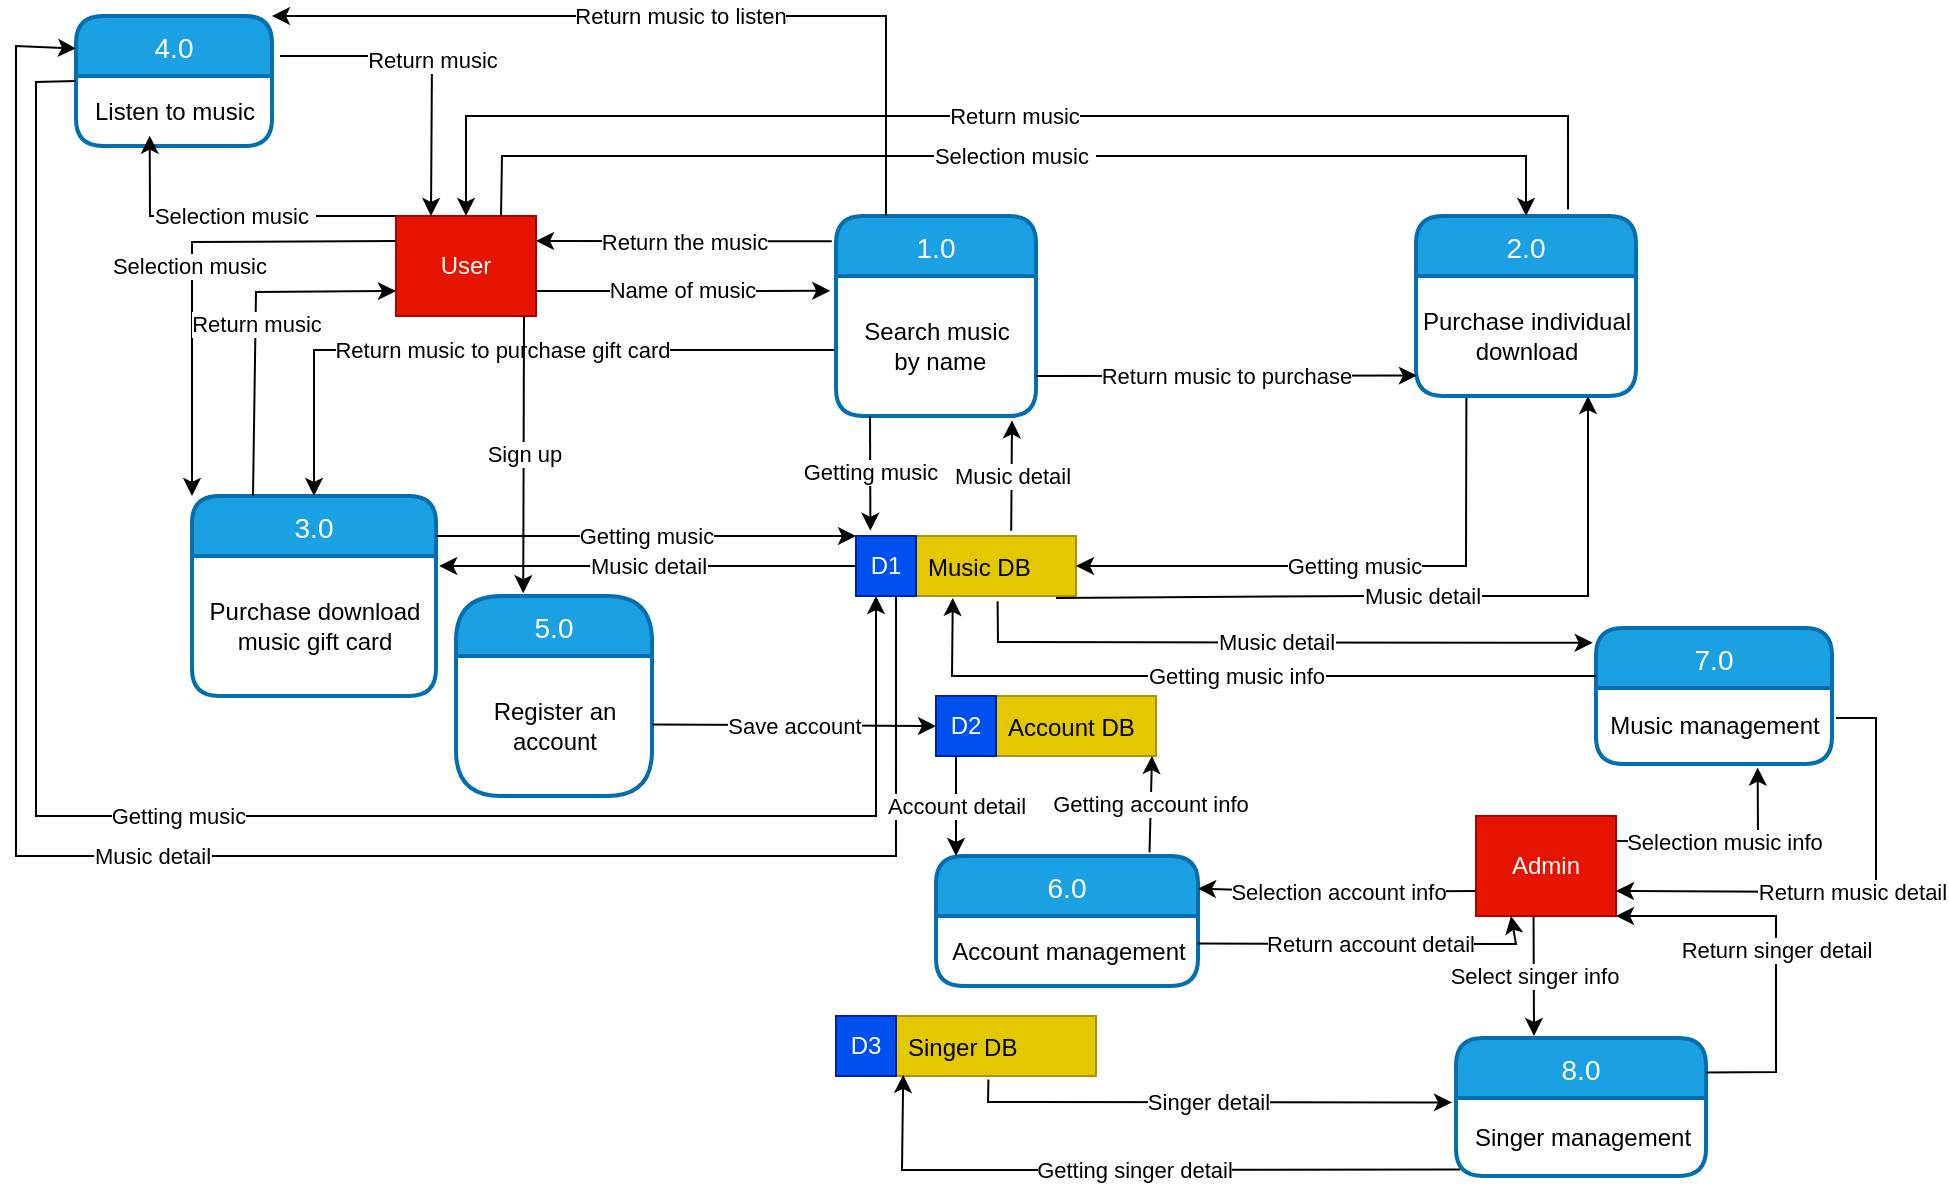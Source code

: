 <mxfile version="20.2.4" type="device"><diagram id="DXFhpFkrPuwsKfSUO1y2" name="Page-1"><mxGraphModel dx="1888" dy="579" grid="1" gridSize="10" guides="1" tooltips="1" connect="1" arrows="1" fold="1" page="1" pageScale="1" pageWidth="850" pageHeight="1100" math="0" shadow="0"><root><mxCell id="0"/><mxCell id="1" parent="0"/><mxCell id="x21oxfyomRd-7ThhepY4-1" value="1.0" style="swimlane;childLayout=stackLayout;horizontal=1;startSize=30;horizontalStack=0;rounded=1;fontSize=14;fontStyle=0;strokeWidth=2;resizeParent=0;resizeLast=1;shadow=0;dashed=0;align=center;fillColor=#1ba1e2;fontColor=#ffffff;strokeColor=#006EAF;" parent="1" vertex="1"><mxGeometry x="340" y="520" width="100" height="100" as="geometry"/></mxCell><mxCell id="x21oxfyomRd-7ThhepY4-2" value="Search music&lt;br&gt;&amp;nbsp;by name" style="text;html=1;align=center;verticalAlign=middle;resizable=0;points=[];autosize=1;strokeColor=none;fillColor=none;" parent="x21oxfyomRd-7ThhepY4-1" vertex="1"><mxGeometry y="30" width="100" height="70" as="geometry"/></mxCell><mxCell id="x21oxfyomRd-7ThhepY4-3" value="2.0" style="swimlane;childLayout=stackLayout;horizontal=1;startSize=30;horizontalStack=0;rounded=1;fontSize=14;fontStyle=0;strokeWidth=2;resizeParent=0;resizeLast=1;shadow=0;dashed=0;align=center;fillColor=#1ba1e2;fontColor=#ffffff;strokeColor=#006EAF;" parent="1" vertex="1"><mxGeometry x="630" y="520" width="110" height="90" as="geometry"/></mxCell><mxCell id="x21oxfyomRd-7ThhepY4-4" value="Purchase individual&lt;br&gt;download" style="text;html=1;align=center;verticalAlign=middle;resizable=0;points=[];autosize=1;strokeColor=none;fillColor=none;" parent="x21oxfyomRd-7ThhepY4-3" vertex="1"><mxGeometry y="30" width="110" height="60" as="geometry"/></mxCell><mxCell id="x21oxfyomRd-7ThhepY4-5" value="3.0" style="swimlane;childLayout=stackLayout;horizontal=1;startSize=30;horizontalStack=0;rounded=1;fontSize=14;fontStyle=0;strokeWidth=2;resizeParent=0;resizeLast=1;shadow=0;dashed=0;align=center;fillColor=#1ba1e2;fontColor=#ffffff;strokeColor=#006EAF;" parent="1" vertex="1"><mxGeometry x="18" y="660" width="122" height="100" as="geometry"/></mxCell><mxCell id="x21oxfyomRd-7ThhepY4-71" value="Purchase download&lt;br&gt;music gift card" style="text;html=1;align=center;verticalAlign=middle;resizable=0;points=[];autosize=1;strokeColor=none;fillColor=none;" parent="x21oxfyomRd-7ThhepY4-5" vertex="1"><mxGeometry y="30" width="122" height="70" as="geometry"/></mxCell><mxCell id="x21oxfyomRd-7ThhepY4-7" value="4.0" style="swimlane;childLayout=stackLayout;horizontal=1;startSize=30;horizontalStack=0;rounded=1;fontSize=14;fontStyle=0;strokeWidth=2;resizeParent=0;resizeLast=1;shadow=0;dashed=0;align=center;fillColor=#1ba1e2;fontColor=#ffffff;strokeColor=#006EAF;" parent="1" vertex="1"><mxGeometry x="-40" y="420" width="98" height="65" as="geometry"/></mxCell><mxCell id="x21oxfyomRd-7ThhepY4-73" value="Listen to music" style="text;html=1;align=center;verticalAlign=middle;resizable=0;points=[];autosize=1;strokeColor=none;fillColor=none;" parent="x21oxfyomRd-7ThhepY4-7" vertex="1"><mxGeometry y="30" width="98" height="35" as="geometry"/></mxCell><mxCell id="x21oxfyomRd-7ThhepY4-9" value="5.0" style="swimlane;childLayout=stackLayout;horizontal=1;startSize=30;horizontalStack=0;rounded=1;fontSize=14;fontStyle=0;strokeWidth=2;resizeParent=0;resizeLast=1;shadow=0;dashed=0;align=center;arcSize=25;fillColor=#1ba1e2;fontColor=#ffffff;strokeColor=#006EAF;" parent="1" vertex="1"><mxGeometry x="150" y="710" width="98" height="100" as="geometry"/></mxCell><mxCell id="x21oxfyomRd-7ThhepY4-10" value="Register an &lt;br&gt;account" style="text;html=1;align=center;verticalAlign=middle;resizable=0;points=[];autosize=1;strokeColor=none;fillColor=none;" parent="x21oxfyomRd-7ThhepY4-9" vertex="1"><mxGeometry y="30" width="98" height="70" as="geometry"/></mxCell><mxCell id="x21oxfyomRd-7ThhepY4-11" value="6.0" style="swimlane;childLayout=stackLayout;horizontal=1;startSize=30;horizontalStack=0;rounded=1;fontSize=14;fontStyle=0;strokeWidth=2;resizeParent=0;resizeLast=1;shadow=0;dashed=0;align=center;fillColor=#1ba1e2;fontColor=#ffffff;strokeColor=#006EAF;" parent="1" vertex="1"><mxGeometry x="390" y="840" width="131" height="65" as="geometry"/></mxCell><mxCell id="x21oxfyomRd-7ThhepY4-12" value="Account management" style="text;html=1;align=center;verticalAlign=middle;resizable=0;points=[];autosize=1;strokeColor=none;fillColor=none;" parent="x21oxfyomRd-7ThhepY4-11" vertex="1"><mxGeometry y="30" width="131" height="35" as="geometry"/></mxCell><mxCell id="x21oxfyomRd-7ThhepY4-13" value="7.0" style="swimlane;childLayout=stackLayout;horizontal=1;startSize=30;horizontalStack=0;rounded=1;fontSize=14;fontStyle=0;strokeWidth=2;resizeParent=0;resizeLast=1;shadow=0;dashed=0;align=center;fillColor=#1ba1e2;fontColor=#ffffff;strokeColor=#006EAF;" parent="1" vertex="1"><mxGeometry x="720" y="726" width="118" height="68" as="geometry"/></mxCell><mxCell id="x21oxfyomRd-7ThhepY4-14" value="Music management" style="text;html=1;align=center;verticalAlign=middle;resizable=0;points=[];autosize=1;strokeColor=none;fillColor=none;" parent="x21oxfyomRd-7ThhepY4-13" vertex="1"><mxGeometry y="30" width="118" height="38" as="geometry"/></mxCell><mxCell id="x21oxfyomRd-7ThhepY4-15" value="8.0" style="swimlane;childLayout=stackLayout;horizontal=1;startSize=30;horizontalStack=0;rounded=1;fontSize=14;fontStyle=0;strokeWidth=2;resizeParent=0;resizeLast=1;shadow=0;dashed=0;align=center;fillColor=#1ba1e2;fontColor=#ffffff;strokeColor=#006EAF;" parent="1" vertex="1"><mxGeometry x="650" y="931" width="125" height="69" as="geometry"/></mxCell><mxCell id="x21oxfyomRd-7ThhepY4-66" value="Singer management" style="text;html=1;align=center;verticalAlign=middle;resizable=0;points=[];autosize=1;strokeColor=none;fillColor=none;" parent="x21oxfyomRd-7ThhepY4-15" vertex="1"><mxGeometry y="30" width="125" height="39" as="geometry"/></mxCell><mxCell id="x21oxfyomRd-7ThhepY4-19" value="D1" style="html=1;dashed=0;whitespace=wrap;shape=mxgraph.dfd.dataStoreID;align=left;spacingLeft=3;points=[[0,0],[0.5,0],[1,0],[0,0.5],[1,0.5],[0,1],[0.5,1],[1,1]];" parent="1" vertex="1"><mxGeometry x="350" y="680" width="100" height="30" as="geometry"/></mxCell><mxCell id="x21oxfyomRd-7ThhepY4-20" value="Music DB" style="text;strokeColor=#B09500;fillColor=#e3c800;align=left;verticalAlign=middle;spacingLeft=4;spacingRight=4;overflow=hidden;points=[[0,0.5],[1,0.5]];portConstraint=eastwest;rotatable=0;fontColor=#000000;" parent="1" vertex="1"><mxGeometry x="380" y="680" width="80" height="30" as="geometry"/></mxCell><mxCell id="x21oxfyomRd-7ThhepY4-21" value="D2" style="html=1;dashed=0;whitespace=wrap;shape=mxgraph.dfd.dataStoreID;align=left;spacingLeft=3;points=[[0,0],[0.5,0],[1,0],[0,0.5],[1,0.5],[0,1],[0.5,1],[1,1]];" parent="1" vertex="1"><mxGeometry x="390" y="760" width="110" height="30" as="geometry"/></mxCell><mxCell id="x21oxfyomRd-7ThhepY4-22" value="Account DB" style="text;strokeColor=#B09500;fillColor=#e3c800;align=left;verticalAlign=middle;spacingLeft=4;spacingRight=4;overflow=hidden;points=[[0,0.5],[1,0.5]];portConstraint=eastwest;rotatable=0;fontColor=#000000;" parent="1" vertex="1"><mxGeometry x="420" y="760" width="80" height="30" as="geometry"/></mxCell><mxCell id="x21oxfyomRd-7ThhepY4-23" value="D3" style="html=1;dashed=0;whitespace=wrap;shape=mxgraph.dfd.dataStoreID;align=left;spacingLeft=3;points=[[0,0],[0.5,0],[1,0],[0,0.5],[1,0.5],[0,1],[0.5,1],[1,1]];" parent="1" vertex="1"><mxGeometry x="340" y="920" width="130" height="30" as="geometry"/></mxCell><mxCell id="x21oxfyomRd-7ThhepY4-24" value="Singer DB" style="text;strokeColor=#B09500;fillColor=#e3c800;align=left;verticalAlign=middle;spacingLeft=4;spacingRight=4;overflow=hidden;points=[[0,0.5],[1,0.5]];portConstraint=eastwest;rotatable=0;fontColor=#000000;" parent="1" vertex="1"><mxGeometry x="370" y="920" width="100" height="30" as="geometry"/></mxCell><mxCell id="x21oxfyomRd-7ThhepY4-25" value="User" style="rounded=0;whiteSpace=wrap;html=1;fillColor=#e51400;fontColor=#ffffff;strokeColor=#B20000;" parent="1" vertex="1"><mxGeometry x="120" y="520" width="70" height="50" as="geometry"/></mxCell><mxCell id="x21oxfyomRd-7ThhepY4-26" value="Admin" style="rounded=0;whiteSpace=wrap;html=1;fillColor=#e51400;fontColor=#ffffff;strokeColor=#B20000;" parent="1" vertex="1"><mxGeometry x="660" y="820" width="70" height="50" as="geometry"/></mxCell><mxCell id="x21oxfyomRd-7ThhepY4-29" value="Name of music" style="endArrow=classic;html=1;rounded=0;exitX=1;exitY=0.75;exitDx=0;exitDy=0;entryX=-0.029;entryY=0.106;entryDx=0;entryDy=0;entryPerimeter=0;" parent="1" source="x21oxfyomRd-7ThhepY4-25" target="x21oxfyomRd-7ThhepY4-2" edge="1"><mxGeometry width="50" height="50" relative="1" as="geometry"><mxPoint x="340" y="650" as="sourcePoint"/><mxPoint x="390" y="600" as="targetPoint"/></mxGeometry></mxCell><mxCell id="x21oxfyomRd-7ThhepY4-30" value="Getting music" style="endArrow=classic;html=1;rounded=0;entryX=0.072;entryY=-0.087;entryDx=0;entryDy=0;entryPerimeter=0;" parent="1" target="x21oxfyomRd-7ThhepY4-19" edge="1"><mxGeometry width="50" height="50" relative="1" as="geometry"><mxPoint x="357" y="620" as="sourcePoint"/><mxPoint x="390" y="700" as="targetPoint"/></mxGeometry></mxCell><mxCell id="x21oxfyomRd-7ThhepY4-31" value="Music detail" style="endArrow=classic;html=1;rounded=0;entryX=0.88;entryY=1.031;entryDx=0;entryDy=0;entryPerimeter=0;exitX=0.595;exitY=-0.087;exitDx=0;exitDy=0;exitPerimeter=0;" parent="1" source="x21oxfyomRd-7ThhepY4-20" target="x21oxfyomRd-7ThhepY4-2" edge="1"><mxGeometry width="50" height="50" relative="1" as="geometry"><mxPoint x="424" y="680" as="sourcePoint"/><mxPoint x="390" y="700" as="targetPoint"/></mxGeometry></mxCell><mxCell id="x21oxfyomRd-7ThhepY4-32" value="Return the music" style="endArrow=classic;html=1;rounded=0;exitX=-0.021;exitY=0.126;exitDx=0;exitDy=0;exitPerimeter=0;entryX=1;entryY=0.25;entryDx=0;entryDy=0;" parent="1" source="x21oxfyomRd-7ThhepY4-1" target="x21oxfyomRd-7ThhepY4-25" edge="1"><mxGeometry width="50" height="50" relative="1" as="geometry"><mxPoint x="340" y="750" as="sourcePoint"/><mxPoint x="390" y="700" as="targetPoint"/></mxGeometry></mxCell><mxCell id="x21oxfyomRd-7ThhepY4-34" value="Selection music&amp;nbsp;" style="endArrow=classic;html=1;rounded=0;exitX=0.75;exitY=0;exitDx=0;exitDy=0;entryX=0.5;entryY=0;entryDx=0;entryDy=0;" parent="1" source="x21oxfyomRd-7ThhepY4-25" target="x21oxfyomRd-7ThhepY4-3" edge="1"><mxGeometry width="50" height="50" relative="1" as="geometry"><mxPoint x="400" y="650" as="sourcePoint"/><mxPoint x="450" y="600" as="targetPoint"/><Array as="points"><mxPoint x="173" y="490"/><mxPoint x="575" y="490"/><mxPoint x="685" y="490"/></Array></mxGeometry></mxCell><mxCell id="x21oxfyomRd-7ThhepY4-35" value="Getting music" style="endArrow=classic;html=1;rounded=0;exitX=0.229;exitY=1.017;exitDx=0;exitDy=0;exitPerimeter=0;entryX=1;entryY=0.5;entryDx=0;entryDy=0;" parent="1" source="x21oxfyomRd-7ThhepY4-4" target="x21oxfyomRd-7ThhepY4-20" edge="1"><mxGeometry width="50" height="50" relative="1" as="geometry"><mxPoint x="400" y="650" as="sourcePoint"/><mxPoint x="450" y="600" as="targetPoint"/><Array as="points"><mxPoint x="655" y="695"/><mxPoint x="545" y="695"/></Array></mxGeometry></mxCell><mxCell id="x21oxfyomRd-7ThhepY4-36" value="Music detail" style="endArrow=classic;html=1;rounded=0;exitX=0.875;exitY=1.033;exitDx=0;exitDy=0;exitPerimeter=0;" parent="1" source="x21oxfyomRd-7ThhepY4-20" edge="1"><mxGeometry width="50" height="50" relative="1" as="geometry"><mxPoint x="400" y="650" as="sourcePoint"/><mxPoint x="716" y="610" as="targetPoint"/><Array as="points"><mxPoint x="606" y="710"/><mxPoint x="716" y="710"/></Array></mxGeometry></mxCell><mxCell id="x21oxfyomRd-7ThhepY4-37" value="Return music to purchase" style="endArrow=classic;html=1;rounded=0;entryX=0.004;entryY=0.83;entryDx=0;entryDy=0;entryPerimeter=0;" parent="1" target="x21oxfyomRd-7ThhepY4-4" edge="1"><mxGeometry width="50" height="50" relative="1" as="geometry"><mxPoint x="440" y="600" as="sourcePoint"/><mxPoint x="450" y="600" as="targetPoint"/></mxGeometry></mxCell><mxCell id="x21oxfyomRd-7ThhepY4-38" value="Return music" style="endArrow=classic;html=1;rounded=0;exitX=0.691;exitY=-0.038;exitDx=0;exitDy=0;exitPerimeter=0;entryX=0.5;entryY=0;entryDx=0;entryDy=0;" parent="1" source="x21oxfyomRd-7ThhepY4-3" target="x21oxfyomRd-7ThhepY4-25" edge="1"><mxGeometry width="50" height="50" relative="1" as="geometry"><mxPoint x="400" y="650" as="sourcePoint"/><mxPoint x="450" y="600" as="targetPoint"/><Array as="points"><mxPoint x="706" y="470"/><mxPoint x="155" y="470"/></Array></mxGeometry></mxCell><mxCell id="x21oxfyomRd-7ThhepY4-39" value="Selection music&amp;nbsp;" style="endArrow=classic;html=1;rounded=0;exitX=0;exitY=0.25;exitDx=0;exitDy=0;entryX=0;entryY=0;entryDx=0;entryDy=0;" parent="1" source="x21oxfyomRd-7ThhepY4-25" target="x21oxfyomRd-7ThhepY4-5" edge="1"><mxGeometry width="50" height="50" relative="1" as="geometry"><mxPoint x="400" y="750" as="sourcePoint"/><mxPoint x="450" y="700" as="targetPoint"/><Array as="points"><mxPoint x="18" y="533"/><mxPoint x="18" y="558"/></Array></mxGeometry></mxCell><mxCell id="x21oxfyomRd-7ThhepY4-40" value="Getting music" style="endArrow=classic;html=1;rounded=0;entryX=0;entryY=0;entryDx=0;entryDy=0;" parent="1" target="x21oxfyomRd-7ThhepY4-19" edge="1"><mxGeometry width="50" height="50" relative="1" as="geometry"><mxPoint x="140" y="680" as="sourcePoint"/><mxPoint x="450" y="700" as="targetPoint"/></mxGeometry></mxCell><mxCell id="x21oxfyomRd-7ThhepY4-41" value="Music detail" style="endArrow=classic;html=1;rounded=0;exitX=0;exitY=0.5;exitDx=0;exitDy=0;entryX=1.013;entryY=0.071;entryDx=0;entryDy=0;entryPerimeter=0;" parent="1" source="x21oxfyomRd-7ThhepY4-19" edge="1"><mxGeometry width="50" height="50" relative="1" as="geometry"><mxPoint x="400" y="750" as="sourcePoint"/><mxPoint x="141.586" y="694.97" as="targetPoint"/></mxGeometry></mxCell><mxCell id="x21oxfyomRd-7ThhepY4-42" value="Return music" style="endArrow=classic;html=1;rounded=0;exitX=0.25;exitY=0;exitDx=0;exitDy=0;entryX=0;entryY=0.75;entryDx=0;entryDy=0;" parent="1" source="x21oxfyomRd-7ThhepY4-5" target="x21oxfyomRd-7ThhepY4-25" edge="1"><mxGeometry width="50" height="50" relative="1" as="geometry"><mxPoint x="340" y="730" as="sourcePoint"/><mxPoint x="450" y="700" as="targetPoint"/><Array as="points"><mxPoint x="50" y="558"/></Array></mxGeometry></mxCell><mxCell id="x21oxfyomRd-7ThhepY4-43" value="Return music to purchase gift card" style="endArrow=classic;html=1;rounded=0;exitX=-0.008;exitY=0.529;exitDx=0;exitDy=0;exitPerimeter=0;entryX=0.5;entryY=0;entryDx=0;entryDy=0;" parent="1" source="x21oxfyomRd-7ThhepY4-2" target="x21oxfyomRd-7ThhepY4-5" edge="1"><mxGeometry width="50" height="50" relative="1" as="geometry"><mxPoint x="400" y="750" as="sourcePoint"/><mxPoint x="450" y="700" as="targetPoint"/><Array as="points"><mxPoint x="79" y="587"/></Array></mxGeometry></mxCell><mxCell id="x21oxfyomRd-7ThhepY4-44" value="Selection music&amp;nbsp;" style="endArrow=classic;html=1;rounded=0;exitX=0;exitY=0;exitDx=0;exitDy=0;entryX=0.376;entryY=0.995;entryDx=0;entryDy=0;entryPerimeter=0;" parent="1" source="x21oxfyomRd-7ThhepY4-25" edge="1"><mxGeometry width="50" height="50" relative="1" as="geometry"><mxPoint x="400" y="700" as="sourcePoint"/><mxPoint x="-3.152" y="479.85" as="targetPoint"/><Array as="points"><mxPoint x="37" y="520"/><mxPoint x="-3" y="520"/></Array></mxGeometry></mxCell><mxCell id="x21oxfyomRd-7ThhepY4-45" value="Getting music" style="endArrow=classic;html=1;rounded=0;exitX=0;exitY=0.5;exitDx=0;exitDy=0;" parent="1" source="x21oxfyomRd-7ThhepY4-7" edge="1"><mxGeometry width="50" height="50" relative="1" as="geometry"><mxPoint x="400" y="700" as="sourcePoint"/><mxPoint x="360" y="710" as="targetPoint"/><Array as="points"><mxPoint x="-60" y="453"/><mxPoint x="-60" y="820"/><mxPoint x="360" y="820"/></Array></mxGeometry></mxCell><mxCell id="x21oxfyomRd-7ThhepY4-46" value="Music detail" style="endArrow=classic;html=1;rounded=0;exitX=0.667;exitY=1;exitDx=0;exitDy=0;exitPerimeter=0;entryX=0;entryY=0.25;entryDx=0;entryDy=0;" parent="1" source="x21oxfyomRd-7ThhepY4-70" target="x21oxfyomRd-7ThhepY4-7" edge="1"><mxGeometry width="50" height="50" relative="1" as="geometry"><mxPoint x="400" y="700" as="sourcePoint"/><mxPoint x="450" y="650" as="targetPoint"/><Array as="points"><mxPoint x="370" y="840"/><mxPoint x="-70" y="840"/><mxPoint x="-70" y="435"/></Array></mxGeometry></mxCell><mxCell id="x21oxfyomRd-7ThhepY4-47" value="Return music" style="endArrow=classic;html=1;rounded=0;entryX=0.25;entryY=0;entryDx=0;entryDy=0;" parent="1" target="x21oxfyomRd-7ThhepY4-25" edge="1"><mxGeometry width="50" height="50" relative="1" as="geometry"><mxPoint x="62" y="440" as="sourcePoint"/><mxPoint x="390" y="550" as="targetPoint"/><Array as="points"><mxPoint x="138" y="440"/></Array></mxGeometry></mxCell><mxCell id="x21oxfyomRd-7ThhepY4-49" value="Sign up" style="endArrow=classic;html=1;rounded=0;entryX=0.343;entryY=-0.014;entryDx=0;entryDy=0;entryPerimeter=0;" parent="1" target="x21oxfyomRd-7ThhepY4-9" edge="1"><mxGeometry width="50" height="50" relative="1" as="geometry"><mxPoint x="184" y="570" as="sourcePoint"/><mxPoint x="155" y="810" as="targetPoint"/></mxGeometry></mxCell><mxCell id="x21oxfyomRd-7ThhepY4-50" value="Save account" style="endArrow=classic;html=1;rounded=0;exitX=1;exitY=0.489;exitDx=0;exitDy=0;exitPerimeter=0;entryX=0;entryY=0.5;entryDx=0;entryDy=0;" parent="1" source="x21oxfyomRd-7ThhepY4-10" target="x21oxfyomRd-7ThhepY4-21" edge="1"><mxGeometry width="50" height="50" relative="1" as="geometry"><mxPoint x="340" y="920" as="sourcePoint"/><mxPoint x="390" y="870" as="targetPoint"/></mxGeometry></mxCell><mxCell id="x21oxfyomRd-7ThhepY4-51" value="Selection account info" style="endArrow=classic;html=1;rounded=0;exitX=0;exitY=0.75;exitDx=0;exitDy=0;entryX=1;entryY=0.25;entryDx=0;entryDy=0;" parent="1" source="x21oxfyomRd-7ThhepY4-26" edge="1" target="x21oxfyomRd-7ThhepY4-11"><mxGeometry width="50" height="50" relative="1" as="geometry"><mxPoint x="340" y="890" as="sourcePoint"/><mxPoint x="530" y="858" as="targetPoint"/><Array as="points"><mxPoint x="580" y="858"/></Array></mxGeometry></mxCell><mxCell id="x21oxfyomRd-7ThhepY4-52" value="Getting account info" style="endArrow=classic;html=1;rounded=0;exitX=0.815;exitY=-0.028;exitDx=0;exitDy=0;exitPerimeter=0;" parent="1" source="x21oxfyomRd-7ThhepY4-11" edge="1"><mxGeometry width="50" height="50" relative="1" as="geometry"><mxPoint x="340" y="890" as="sourcePoint"/><mxPoint x="498" y="790" as="targetPoint"/></mxGeometry></mxCell><mxCell id="x21oxfyomRd-7ThhepY4-53" value="Account detail" style="endArrow=classic;html=1;rounded=0;exitX=0.091;exitY=1.007;exitDx=0;exitDy=0;exitPerimeter=0;" parent="1" source="x21oxfyomRd-7ThhepY4-21" edge="1"><mxGeometry width="50" height="50" relative="1" as="geometry"><mxPoint x="340" y="890" as="sourcePoint"/><mxPoint x="400" y="840" as="targetPoint"/></mxGeometry></mxCell><mxCell id="x21oxfyomRd-7ThhepY4-54" value="Return account detail" style="endArrow=classic;html=1;rounded=0;exitX=0.999;exitY=0.394;exitDx=0;exitDy=0;exitPerimeter=0;entryX=0.25;entryY=1;entryDx=0;entryDy=0;" parent="1" source="x21oxfyomRd-7ThhepY4-12" target="x21oxfyomRd-7ThhepY4-26" edge="1"><mxGeometry width="50" height="50" relative="1" as="geometry"><mxPoint x="340" y="890" as="sourcePoint"/><mxPoint x="390" y="840" as="targetPoint"/><Array as="points"><mxPoint x="680" y="884"/></Array></mxGeometry></mxCell><mxCell id="x21oxfyomRd-7ThhepY4-55" value="Selection music info" style="endArrow=classic;html=1;rounded=0;exitX=1;exitY=0.25;exitDx=0;exitDy=0;entryX=0.685;entryY=1.047;entryDx=0;entryDy=0;entryPerimeter=0;" parent="1" source="x21oxfyomRd-7ThhepY4-26" target="x21oxfyomRd-7ThhepY4-14" edge="1"><mxGeometry width="50" height="50" relative="1" as="geometry"><mxPoint x="380" y="930" as="sourcePoint"/><mxPoint x="430" y="880" as="targetPoint"/><Array as="points"><mxPoint x="801" y="833"/></Array></mxGeometry></mxCell><mxCell id="x21oxfyomRd-7ThhepY4-56" value="Getting music info" style="endArrow=classic;html=1;rounded=0;entryX=0.23;entryY=1.033;entryDx=0;entryDy=0;entryPerimeter=0;" parent="1" target="x21oxfyomRd-7ThhepY4-20" edge="1"><mxGeometry width="50" height="50" relative="1" as="geometry"><mxPoint x="720" y="750" as="sourcePoint"/><mxPoint x="430" y="780" as="targetPoint"/><Array as="points"><mxPoint x="398" y="750"/></Array></mxGeometry></mxCell><mxCell id="x21oxfyomRd-7ThhepY4-57" value="Music detail" style="endArrow=classic;html=1;rounded=0;exitX=0.51;exitY=1.087;exitDx=0;exitDy=0;exitPerimeter=0;entryX=-0.014;entryY=0.109;entryDx=0;entryDy=0;entryPerimeter=0;" parent="1" source="x21oxfyomRd-7ThhepY4-20" target="x21oxfyomRd-7ThhepY4-13" edge="1"><mxGeometry width="50" height="50" relative="1" as="geometry"><mxPoint x="380" y="830" as="sourcePoint"/><mxPoint x="430" y="780" as="targetPoint"/><Array as="points"><mxPoint x="421" y="733"/></Array></mxGeometry></mxCell><mxCell id="x21oxfyomRd-7ThhepY4-58" value="Return music detail" style="endArrow=classic;html=1;rounded=0;exitX=1.017;exitY=0.395;exitDx=0;exitDy=0;exitPerimeter=0;entryX=1;entryY=0.75;entryDx=0;entryDy=0;" parent="1" source="x21oxfyomRd-7ThhepY4-14" target="x21oxfyomRd-7ThhepY4-26" edge="1"><mxGeometry width="50" height="50" relative="1" as="geometry"><mxPoint x="380" y="830" as="sourcePoint"/><mxPoint x="470" y="800" as="targetPoint"/><Array as="points"><mxPoint x="860" y="771"/><mxPoint x="860" y="858"/><mxPoint x="830" y="858"/></Array></mxGeometry></mxCell><mxCell id="x21oxfyomRd-7ThhepY4-59" value="Select singer info" style="endArrow=classic;html=1;rounded=0;exitX=0.411;exitY=1.004;exitDx=0;exitDy=0;exitPerimeter=0;" parent="1" source="x21oxfyomRd-7ThhepY4-26" edge="1"><mxGeometry width="50" height="50" relative="1" as="geometry"><mxPoint x="680" y="870" as="sourcePoint"/><mxPoint x="689" y="930" as="targetPoint"/></mxGeometry></mxCell><mxCell id="x21oxfyomRd-7ThhepY4-63" value="Return singer detail" style="endArrow=classic;html=1;rounded=0;exitX=1;exitY=0.25;exitDx=0;exitDy=0;entryX=1;entryY=1;entryDx=0;entryDy=0;" parent="1" source="x21oxfyomRd-7ThhepY4-15" target="x21oxfyomRd-7ThhepY4-26" edge="1"><mxGeometry width="50" height="50" relative="1" as="geometry"><mxPoint x="380" y="940" as="sourcePoint"/><mxPoint x="430" y="890" as="targetPoint"/><Array as="points"><mxPoint x="810" y="948"/><mxPoint x="810" y="870"/></Array></mxGeometry></mxCell><mxCell id="x21oxfyomRd-7ThhepY4-64" value="Getting singer detail" style="endArrow=classic;html=1;rounded=0;exitX=0.016;exitY=0.942;exitDx=0;exitDy=0;exitPerimeter=0;entryX=0.036;entryY=0.98;entryDx=0;entryDy=0;entryPerimeter=0;" parent="1" target="x21oxfyomRd-7ThhepY4-24" edge="1"><mxGeometry width="50" height="50" relative="1" as="geometry"><mxPoint x="652" y="996.796" as="sourcePoint"/><mxPoint x="430" y="890" as="targetPoint"/><Array as="points"><mxPoint x="373" y="997"/></Array></mxGeometry></mxCell><mxCell id="x21oxfyomRd-7ThhepY4-65" value="Singer detail" style="endArrow=classic;html=1;rounded=0;exitX=0.462;exitY=1.06;exitDx=0;exitDy=0;exitPerimeter=0;entryX=-0.016;entryY=0.058;entryDx=0;entryDy=0;entryPerimeter=0;" parent="1" source="x21oxfyomRd-7ThhepY4-24" edge="1"><mxGeometry width="50" height="50" relative="1" as="geometry"><mxPoint x="380" y="940" as="sourcePoint"/><mxPoint x="648" y="963.204" as="targetPoint"/><Array as="points"><mxPoint x="416" y="963"/></Array></mxGeometry></mxCell><mxCell id="x21oxfyomRd-7ThhepY4-67" value="D2" style="rounded=0;whiteSpace=wrap;html=1;fillColor=#0050ef;fontColor=#ffffff;strokeColor=#001DBC;" parent="1" vertex="1"><mxGeometry x="390" y="760" width="30" height="30" as="geometry"/></mxCell><mxCell id="x21oxfyomRd-7ThhepY4-69" value="D3" style="rounded=0;whiteSpace=wrap;html=1;fillColor=#0050ef;fontColor=#ffffff;strokeColor=#001DBC;" parent="1" vertex="1"><mxGeometry x="340" y="920" width="30" height="30" as="geometry"/></mxCell><mxCell id="x21oxfyomRd-7ThhepY4-70" value="D1" style="rounded=0;whiteSpace=wrap;html=1;fillColor=#0050ef;fontColor=#ffffff;strokeColor=#001DBC;" parent="1" vertex="1"><mxGeometry x="350" y="680" width="30" height="30" as="geometry"/></mxCell><mxCell id="x21oxfyomRd-7ThhepY4-72" value="Return music to listen" style="endArrow=classic;html=1;rounded=0;exitX=0.25;exitY=0;exitDx=0;exitDy=0;entryX=1;entryY=0;entryDx=0;entryDy=0;" parent="1" source="x21oxfyomRd-7ThhepY4-1" target="x21oxfyomRd-7ThhepY4-7" edge="1"><mxGeometry width="50" height="50" relative="1" as="geometry"><mxPoint x="350" y="630" as="sourcePoint"/><mxPoint x="400" y="580" as="targetPoint"/><Array as="points"><mxPoint x="365" y="420"/></Array></mxGeometry></mxCell></root></mxGraphModel></diagram></mxfile>